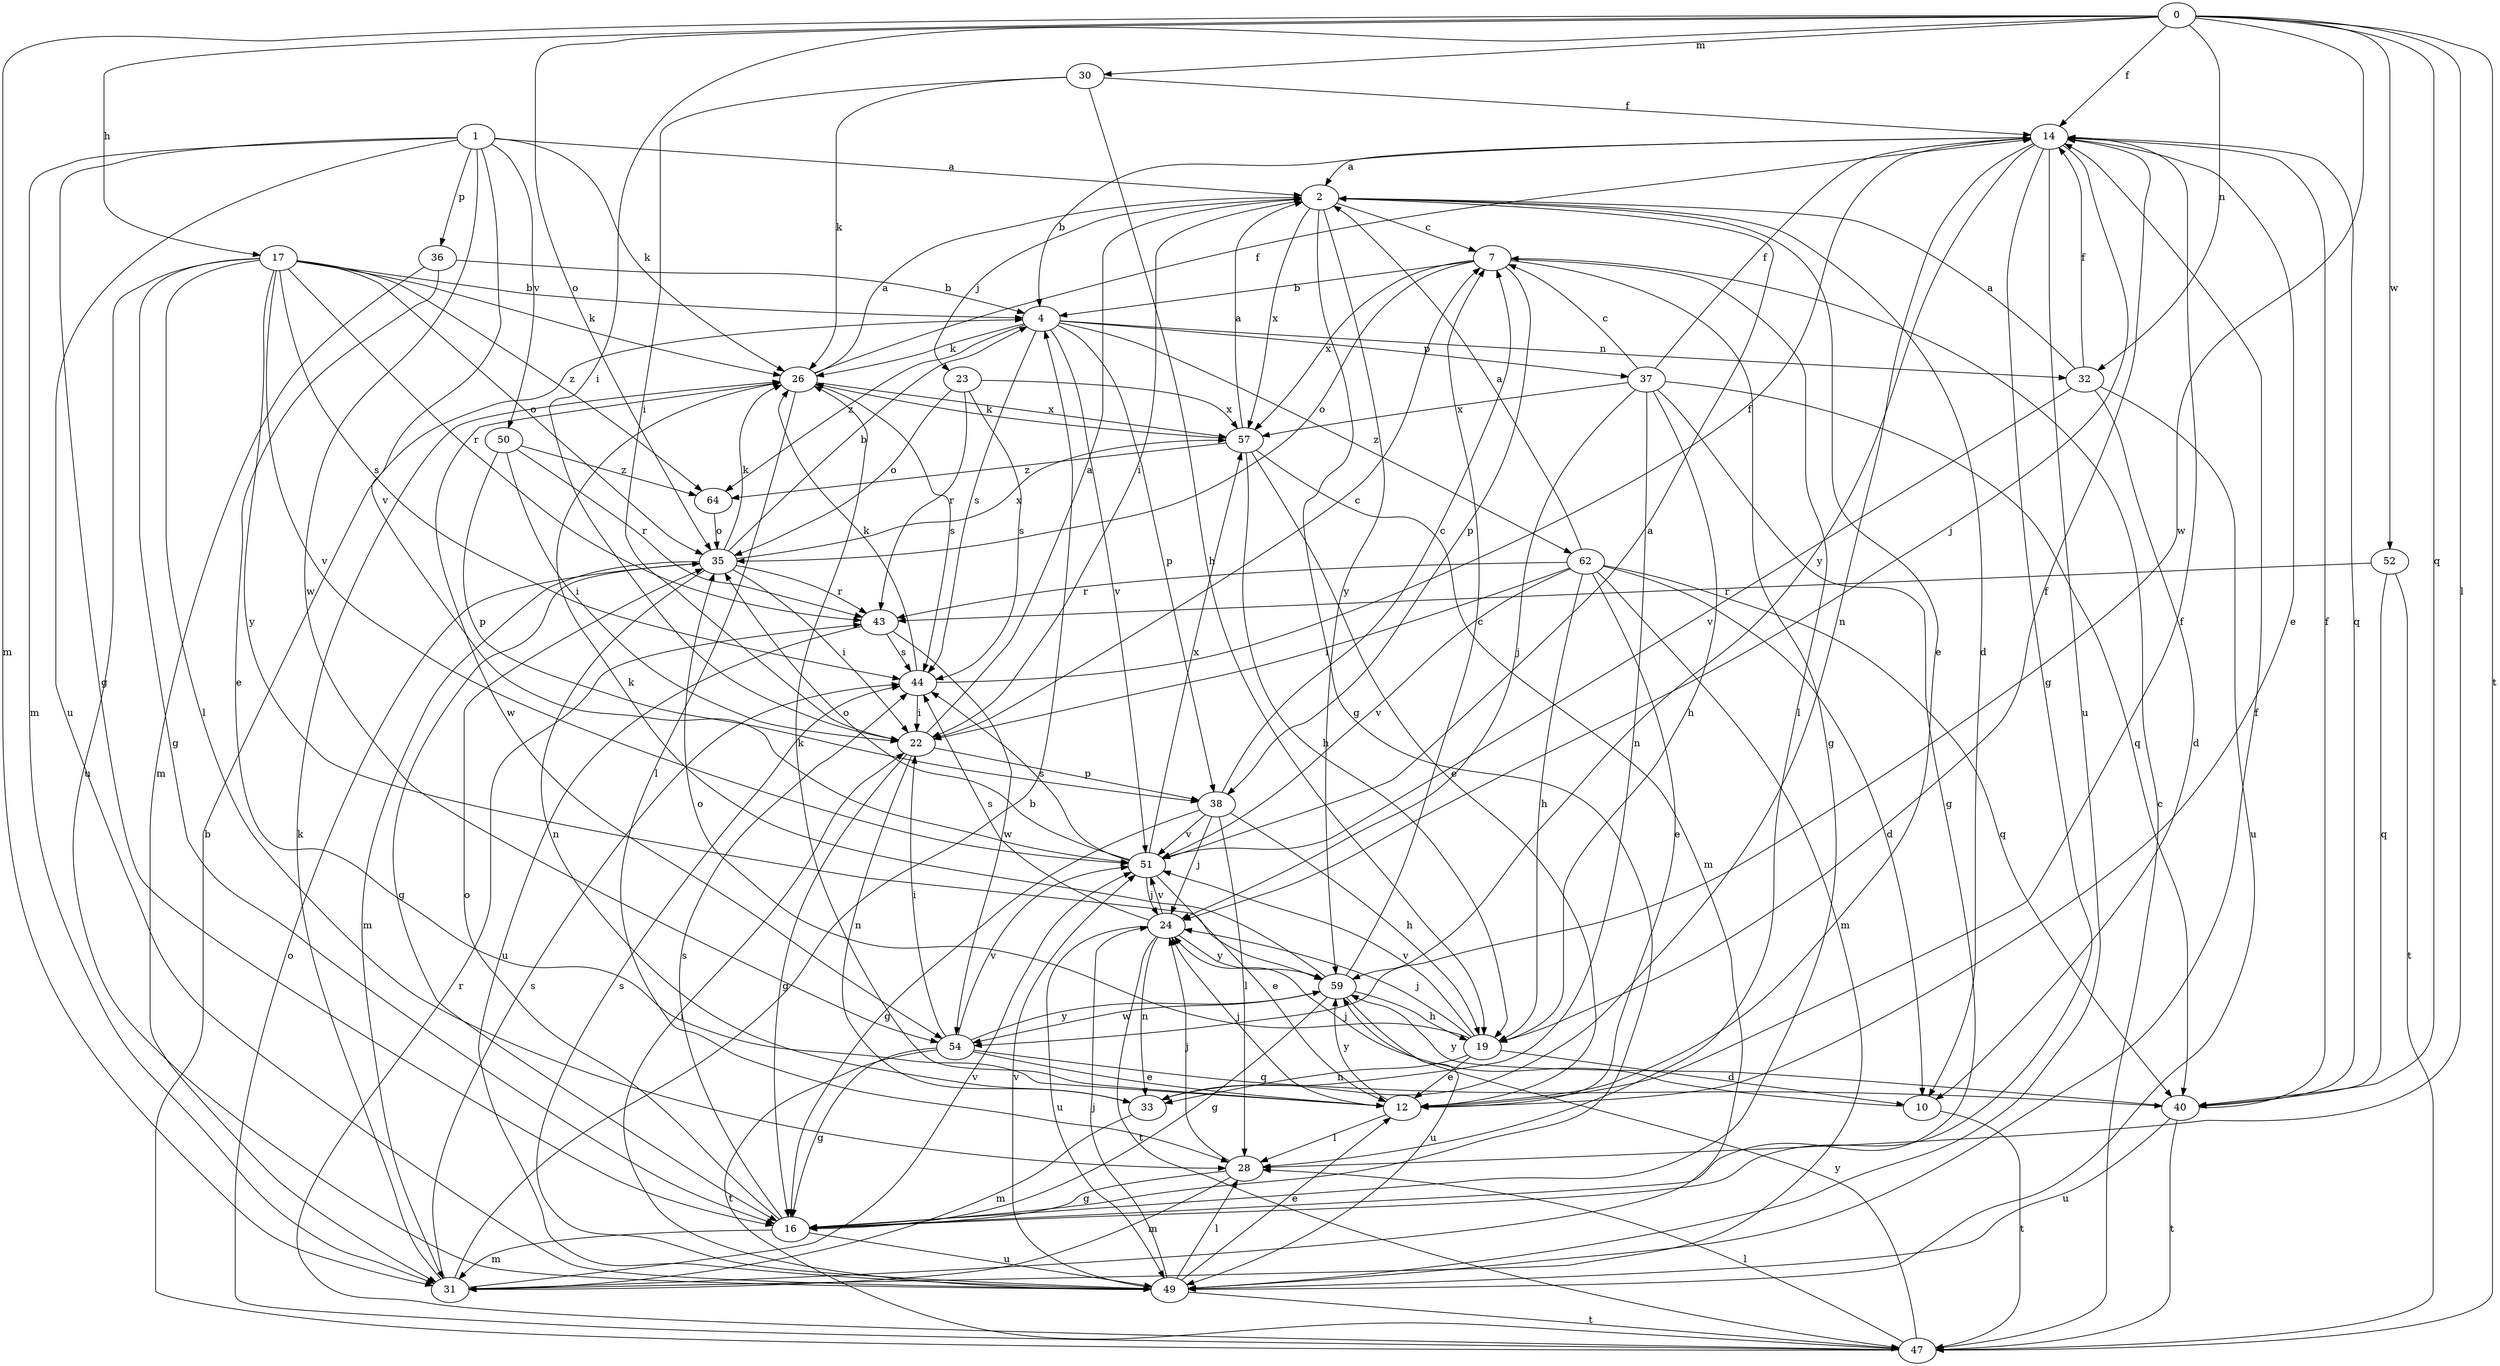 strict digraph  {
0;
1;
2;
4;
7;
10;
12;
14;
16;
17;
19;
22;
23;
24;
26;
28;
30;
31;
32;
33;
35;
36;
37;
38;
40;
43;
44;
47;
49;
50;
51;
52;
54;
57;
59;
62;
64;
0 -> 14  [label=f];
0 -> 17  [label=h];
0 -> 22  [label=i];
0 -> 28  [label=l];
0 -> 30  [label=m];
0 -> 31  [label=m];
0 -> 32  [label=n];
0 -> 35  [label=o];
0 -> 40  [label=q];
0 -> 47  [label=t];
0 -> 52  [label=w];
0 -> 54  [label=w];
1 -> 2  [label=a];
1 -> 16  [label=g];
1 -> 26  [label=k];
1 -> 31  [label=m];
1 -> 36  [label=p];
1 -> 49  [label=u];
1 -> 50  [label=v];
1 -> 51  [label=v];
1 -> 54  [label=w];
2 -> 7  [label=c];
2 -> 10  [label=d];
2 -> 12  [label=e];
2 -> 16  [label=g];
2 -> 22  [label=i];
2 -> 23  [label=j];
2 -> 57  [label=x];
2 -> 59  [label=y];
4 -> 26  [label=k];
4 -> 32  [label=n];
4 -> 37  [label=p];
4 -> 38  [label=p];
4 -> 44  [label=s];
4 -> 51  [label=v];
4 -> 62  [label=z];
4 -> 64  [label=z];
7 -> 4  [label=b];
7 -> 16  [label=g];
7 -> 28  [label=l];
7 -> 35  [label=o];
7 -> 38  [label=p];
7 -> 57  [label=x];
10 -> 24  [label=j];
10 -> 47  [label=t];
12 -> 14  [label=f];
12 -> 24  [label=j];
12 -> 26  [label=k];
12 -> 28  [label=l];
12 -> 59  [label=y];
14 -> 2  [label=a];
14 -> 4  [label=b];
14 -> 12  [label=e];
14 -> 16  [label=g];
14 -> 24  [label=j];
14 -> 33  [label=n];
14 -> 40  [label=q];
14 -> 49  [label=u];
14 -> 59  [label=y];
16 -> 31  [label=m];
16 -> 35  [label=o];
16 -> 44  [label=s];
16 -> 49  [label=u];
17 -> 4  [label=b];
17 -> 16  [label=g];
17 -> 26  [label=k];
17 -> 28  [label=l];
17 -> 35  [label=o];
17 -> 43  [label=r];
17 -> 44  [label=s];
17 -> 49  [label=u];
17 -> 51  [label=v];
17 -> 59  [label=y];
17 -> 64  [label=z];
19 -> 10  [label=d];
19 -> 12  [label=e];
19 -> 14  [label=f];
19 -> 24  [label=j];
19 -> 33  [label=n];
19 -> 35  [label=o];
19 -> 51  [label=v];
22 -> 2  [label=a];
22 -> 7  [label=c];
22 -> 16  [label=g];
22 -> 33  [label=n];
22 -> 38  [label=p];
23 -> 35  [label=o];
23 -> 43  [label=r];
23 -> 44  [label=s];
23 -> 57  [label=x];
24 -> 33  [label=n];
24 -> 44  [label=s];
24 -> 47  [label=t];
24 -> 49  [label=u];
24 -> 51  [label=v];
24 -> 59  [label=y];
26 -> 2  [label=a];
26 -> 14  [label=f];
26 -> 28  [label=l];
26 -> 44  [label=s];
26 -> 54  [label=w];
26 -> 57  [label=x];
28 -> 16  [label=g];
28 -> 24  [label=j];
28 -> 31  [label=m];
30 -> 14  [label=f];
30 -> 19  [label=h];
30 -> 22  [label=i];
30 -> 26  [label=k];
31 -> 4  [label=b];
31 -> 26  [label=k];
31 -> 44  [label=s];
31 -> 51  [label=v];
32 -> 2  [label=a];
32 -> 10  [label=d];
32 -> 14  [label=f];
32 -> 49  [label=u];
32 -> 51  [label=v];
33 -> 31  [label=m];
35 -> 4  [label=b];
35 -> 16  [label=g];
35 -> 22  [label=i];
35 -> 26  [label=k];
35 -> 31  [label=m];
35 -> 33  [label=n];
35 -> 43  [label=r];
35 -> 57  [label=x];
36 -> 4  [label=b];
36 -> 12  [label=e];
36 -> 31  [label=m];
37 -> 7  [label=c];
37 -> 14  [label=f];
37 -> 16  [label=g];
37 -> 19  [label=h];
37 -> 24  [label=j];
37 -> 33  [label=n];
37 -> 40  [label=q];
37 -> 57  [label=x];
38 -> 7  [label=c];
38 -> 16  [label=g];
38 -> 19  [label=h];
38 -> 24  [label=j];
38 -> 28  [label=l];
38 -> 51  [label=v];
40 -> 14  [label=f];
40 -> 47  [label=t];
40 -> 49  [label=u];
40 -> 59  [label=y];
43 -> 44  [label=s];
43 -> 49  [label=u];
43 -> 54  [label=w];
44 -> 14  [label=f];
44 -> 22  [label=i];
44 -> 26  [label=k];
47 -> 4  [label=b];
47 -> 7  [label=c];
47 -> 28  [label=l];
47 -> 35  [label=o];
47 -> 43  [label=r];
47 -> 59  [label=y];
49 -> 12  [label=e];
49 -> 14  [label=f];
49 -> 22  [label=i];
49 -> 24  [label=j];
49 -> 28  [label=l];
49 -> 44  [label=s];
49 -> 47  [label=t];
49 -> 51  [label=v];
50 -> 22  [label=i];
50 -> 38  [label=p];
50 -> 43  [label=r];
50 -> 64  [label=z];
51 -> 2  [label=a];
51 -> 12  [label=e];
51 -> 24  [label=j];
51 -> 35  [label=o];
51 -> 44  [label=s];
51 -> 57  [label=x];
52 -> 40  [label=q];
52 -> 43  [label=r];
52 -> 47  [label=t];
54 -> 12  [label=e];
54 -> 16  [label=g];
54 -> 22  [label=i];
54 -> 40  [label=q];
54 -> 47  [label=t];
54 -> 51  [label=v];
54 -> 59  [label=y];
57 -> 2  [label=a];
57 -> 12  [label=e];
57 -> 19  [label=h];
57 -> 26  [label=k];
57 -> 31  [label=m];
57 -> 64  [label=z];
59 -> 7  [label=c];
59 -> 16  [label=g];
59 -> 19  [label=h];
59 -> 26  [label=k];
59 -> 49  [label=u];
59 -> 54  [label=w];
62 -> 2  [label=a];
62 -> 10  [label=d];
62 -> 12  [label=e];
62 -> 19  [label=h];
62 -> 22  [label=i];
62 -> 31  [label=m];
62 -> 40  [label=q];
62 -> 43  [label=r];
62 -> 51  [label=v];
64 -> 35  [label=o];
}
